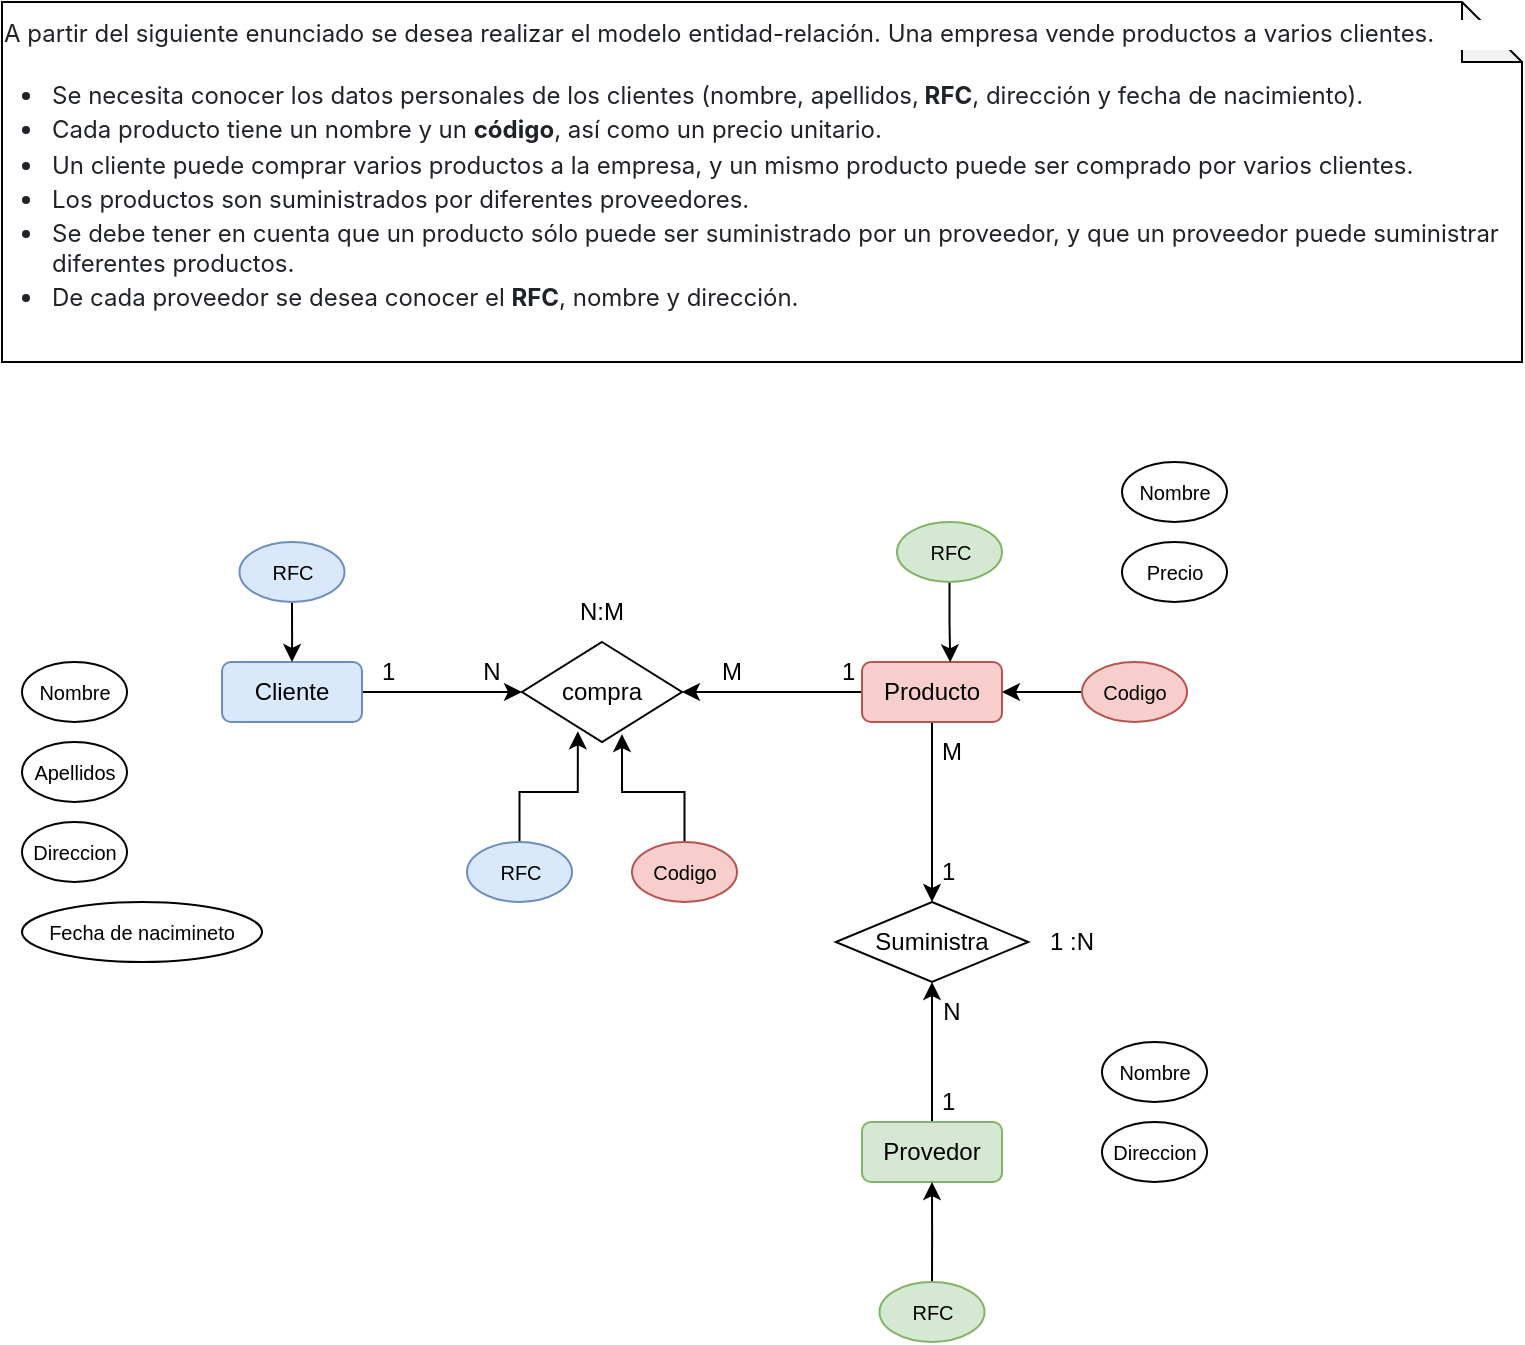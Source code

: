 <mxfile version="21.6.9" type="github">
  <diagram name="Página-1" id="UXr0uqHxn9h52GKA3z9I">
    <mxGraphModel dx="989" dy="545" grid="1" gridSize="10" guides="1" tooltips="1" connect="1" arrows="1" fold="1" page="1" pageScale="1" pageWidth="827" pageHeight="1169" math="0" shadow="0">
      <root>
        <mxCell id="0" />
        <mxCell id="1" parent="0" />
        <mxCell id="EY8pLNaC4EtLznsLtRd5-47" style="edgeStyle=orthogonalEdgeStyle;rounded=0;orthogonalLoop=1;jettySize=auto;html=1;entryX=0;entryY=0.5;entryDx=0;entryDy=0;" edge="1" parent="1" source="EY8pLNaC4EtLznsLtRd5-40" target="EY8pLNaC4EtLznsLtRd5-45">
          <mxGeometry relative="1" as="geometry" />
        </mxCell>
        <mxCell id="EY8pLNaC4EtLznsLtRd5-40" value="Cliente" style="rounded=1;whiteSpace=wrap;html=1;fillColor=#dae8fc;strokeColor=#6c8ebf;" vertex="1" parent="1">
          <mxGeometry x="140" y="350" width="70" height="30" as="geometry" />
        </mxCell>
        <mxCell id="EY8pLNaC4EtLznsLtRd5-41" value="&lt;p style=&quot;box-sizing: border-box; margin-top: 0px; margin-bottom: 16px; color: rgb(31, 35, 40); font-family: -apple-system, BlinkMacSystemFont, &amp;quot;Segoe UI&amp;quot;, &amp;quot;Noto Sans&amp;quot;, Helvetica, Arial, sans-serif, &amp;quot;Apple Color Emoji&amp;quot;, &amp;quot;Segoe UI Emoji&amp;quot;; text-align: start; background-color: rgb(255, 255, 255);&quot; dir=&quot;auto&quot;&gt;&lt;font style=&quot;font-size: 12px;&quot;&gt;A partir del siguiente enunciado se desea realizar el modelo entidad-relación. Una empresa vende productos a varios clientes.&lt;/font&gt;&lt;/p&gt;&lt;ul style=&quot;box-sizing: border-box; padding-left: 2em; margin-top: 0px; margin-bottom: 16px; color: rgb(31, 35, 40); font-family: -apple-system, BlinkMacSystemFont, &amp;quot;Segoe UI&amp;quot;, &amp;quot;Noto Sans&amp;quot;, Helvetica, Arial, sans-serif, &amp;quot;Apple Color Emoji&amp;quot;, &amp;quot;Segoe UI Emoji&amp;quot;; text-align: start; background-color: rgb(255, 255, 255);&quot; dir=&quot;auto&quot;&gt;&lt;li style=&quot;box-sizing: border-box;&quot;&gt;&lt;font style=&quot;font-size: 12px;&quot;&gt;Se necesita conocer los datos personales de los clientes (nombre, apellidos,&lt;b&gt; RFC&lt;/b&gt;, dirección y fecha de nacimiento).&lt;/font&gt;&lt;/li&gt;&lt;li style=&quot;box-sizing: border-box; margin-top: 0.25em;&quot;&gt;&lt;font style=&quot;font-size: 12px;&quot;&gt;Cada producto tiene un nombre y un &lt;b&gt;código&lt;/b&gt;, así como un precio unitario.&lt;/font&gt;&lt;/li&gt;&lt;li style=&quot;box-sizing: border-box; margin-top: 0.25em;&quot;&gt;&lt;font style=&quot;font-size: 12px;&quot;&gt;Un cliente puede comprar varios productos a la empresa, y un mismo producto puede ser comprado por varios clientes.&lt;/font&gt;&lt;/li&gt;&lt;li style=&quot;box-sizing: border-box; margin-top: 0.25em;&quot;&gt;&lt;font style=&quot;font-size: 12px;&quot;&gt;Los productos son suministrados por diferentes proveedores.&lt;/font&gt;&lt;/li&gt;&lt;li style=&quot;box-sizing: border-box; margin-top: 0.25em;&quot;&gt;&lt;font style=&quot;font-size: 12px;&quot;&gt;Se debe tener en cuenta que un producto sólo puede ser suministrado por un proveedor, y que un proveedor puede suministrar diferentes productos.&lt;/font&gt;&lt;/li&gt;&lt;li style=&quot;box-sizing: border-box; margin-top: 0.25em;&quot;&gt;&lt;font style=&quot;font-size: 12px;&quot;&gt;De cada proveedor se desea conocer el &lt;b&gt;RFC&lt;/b&gt;, nombre y dirección.&lt;/font&gt;&lt;/li&gt;&lt;/ul&gt;" style="shape=note;whiteSpace=wrap;html=1;backgroundOutline=1;darkOpacity=0.05;" vertex="1" parent="1">
          <mxGeometry x="30" y="20" width="760" height="180" as="geometry" />
        </mxCell>
        <mxCell id="EY8pLNaC4EtLznsLtRd5-46" style="edgeStyle=orthogonalEdgeStyle;rounded=0;orthogonalLoop=1;jettySize=auto;html=1;entryX=1;entryY=0.5;entryDx=0;entryDy=0;" edge="1" parent="1" source="EY8pLNaC4EtLznsLtRd5-43" target="EY8pLNaC4EtLznsLtRd5-45">
          <mxGeometry relative="1" as="geometry" />
        </mxCell>
        <mxCell id="EY8pLNaC4EtLznsLtRd5-51" style="edgeStyle=orthogonalEdgeStyle;rounded=0;orthogonalLoop=1;jettySize=auto;html=1;entryX=0.5;entryY=0;entryDx=0;entryDy=0;" edge="1" parent="1" source="EY8pLNaC4EtLznsLtRd5-43" target="EY8pLNaC4EtLznsLtRd5-48">
          <mxGeometry relative="1" as="geometry" />
        </mxCell>
        <mxCell id="EY8pLNaC4EtLznsLtRd5-43" value="Producto" style="rounded=1;whiteSpace=wrap;html=1;fillColor=#f8cecc;strokeColor=#b85450;" vertex="1" parent="1">
          <mxGeometry x="460" y="350" width="70" height="30" as="geometry" />
        </mxCell>
        <mxCell id="EY8pLNaC4EtLznsLtRd5-49" style="edgeStyle=orthogonalEdgeStyle;rounded=0;orthogonalLoop=1;jettySize=auto;html=1;entryX=0.5;entryY=1;entryDx=0;entryDy=0;" edge="1" parent="1" source="EY8pLNaC4EtLznsLtRd5-44" target="EY8pLNaC4EtLznsLtRd5-48">
          <mxGeometry relative="1" as="geometry" />
        </mxCell>
        <mxCell id="EY8pLNaC4EtLznsLtRd5-44" value="Provedor" style="rounded=1;whiteSpace=wrap;html=1;fillColor=#d5e8d4;strokeColor=#82b366;" vertex="1" parent="1">
          <mxGeometry x="460" y="580" width="70" height="30" as="geometry" />
        </mxCell>
        <mxCell id="EY8pLNaC4EtLznsLtRd5-45" value="compra" style="rhombus;whiteSpace=wrap;html=1;" vertex="1" parent="1">
          <mxGeometry x="290" y="340" width="80" height="50" as="geometry" />
        </mxCell>
        <mxCell id="EY8pLNaC4EtLznsLtRd5-48" value="Suministra" style="rhombus;whiteSpace=wrap;html=1;" vertex="1" parent="1">
          <mxGeometry x="446.88" y="470" width="96.25" height="40" as="geometry" />
        </mxCell>
        <mxCell id="EY8pLNaC4EtLznsLtRd5-52" value="1&amp;nbsp;" style="text;strokeColor=none;align=center;fillColor=none;html=1;verticalAlign=middle;whiteSpace=wrap;rounded=0;" vertex="1" parent="1">
          <mxGeometry x="210" y="340" width="30" height="30" as="geometry" />
        </mxCell>
        <mxCell id="EY8pLNaC4EtLznsLtRd5-53" value="N" style="text;strokeColor=none;align=center;fillColor=none;html=1;verticalAlign=middle;whiteSpace=wrap;rounded=0;" vertex="1" parent="1">
          <mxGeometry x="260" y="340" width="30" height="30" as="geometry" />
        </mxCell>
        <mxCell id="EY8pLNaC4EtLznsLtRd5-54" value="1&amp;nbsp;" style="text;strokeColor=none;align=center;fillColor=none;html=1;verticalAlign=middle;whiteSpace=wrap;rounded=0;" vertex="1" parent="1">
          <mxGeometry x="440" y="340" width="30" height="30" as="geometry" />
        </mxCell>
        <mxCell id="EY8pLNaC4EtLznsLtRd5-55" value="M" style="text;strokeColor=none;align=center;fillColor=none;html=1;verticalAlign=middle;whiteSpace=wrap;rounded=0;" vertex="1" parent="1">
          <mxGeometry x="380" y="340" width="30" height="30" as="geometry" />
        </mxCell>
        <mxCell id="EY8pLNaC4EtLznsLtRd5-56" value="N:M" style="text;strokeColor=none;align=center;fillColor=none;html=1;verticalAlign=middle;whiteSpace=wrap;rounded=0;" vertex="1" parent="1">
          <mxGeometry x="315" y="310" width="30" height="30" as="geometry" />
        </mxCell>
        <mxCell id="EY8pLNaC4EtLznsLtRd5-57" value="1&amp;nbsp;" style="text;strokeColor=none;align=center;fillColor=none;html=1;verticalAlign=middle;whiteSpace=wrap;rounded=0;" vertex="1" parent="1">
          <mxGeometry x="490" y="555" width="30" height="30" as="geometry" />
        </mxCell>
        <mxCell id="EY8pLNaC4EtLznsLtRd5-58" value="N" style="text;strokeColor=none;align=center;fillColor=none;html=1;verticalAlign=middle;whiteSpace=wrap;rounded=0;" vertex="1" parent="1">
          <mxGeometry x="490" y="510" width="30" height="30" as="geometry" />
        </mxCell>
        <mxCell id="EY8pLNaC4EtLznsLtRd5-59" value="1&amp;nbsp;" style="text;strokeColor=none;align=center;fillColor=none;html=1;verticalAlign=middle;whiteSpace=wrap;rounded=0;" vertex="1" parent="1">
          <mxGeometry x="490" y="440" width="30" height="30" as="geometry" />
        </mxCell>
        <mxCell id="EY8pLNaC4EtLznsLtRd5-60" value="M" style="text;strokeColor=none;align=center;fillColor=none;html=1;verticalAlign=middle;whiteSpace=wrap;rounded=0;" vertex="1" parent="1">
          <mxGeometry x="490" y="380" width="30" height="30" as="geometry" />
        </mxCell>
        <mxCell id="EY8pLNaC4EtLznsLtRd5-61" value="1 :N" style="text;strokeColor=none;align=center;fillColor=none;html=1;verticalAlign=middle;whiteSpace=wrap;rounded=0;" vertex="1" parent="1">
          <mxGeometry x="550" y="475" width="30" height="30" as="geometry" />
        </mxCell>
        <mxCell id="EY8pLNaC4EtLznsLtRd5-66" style="edgeStyle=orthogonalEdgeStyle;rounded=0;orthogonalLoop=1;jettySize=auto;html=1;entryX=0.5;entryY=0;entryDx=0;entryDy=0;" edge="1" parent="1" source="EY8pLNaC4EtLznsLtRd5-63" target="EY8pLNaC4EtLznsLtRd5-40">
          <mxGeometry relative="1" as="geometry" />
        </mxCell>
        <mxCell id="EY8pLNaC4EtLznsLtRd5-63" value="&lt;font style=&quot;font-size: 10px;&quot;&gt;RFC&lt;/font&gt;" style="ellipse;whiteSpace=wrap;html=1;fillColor=#dae8fc;strokeColor=#6c8ebf;" vertex="1" parent="1">
          <mxGeometry x="148.75" y="290" width="52.5" height="30" as="geometry" />
        </mxCell>
        <mxCell id="EY8pLNaC4EtLznsLtRd5-71" style="edgeStyle=orthogonalEdgeStyle;rounded=0;orthogonalLoop=1;jettySize=auto;html=1;entryX=1;entryY=0.5;entryDx=0;entryDy=0;" edge="1" parent="1" source="EY8pLNaC4EtLznsLtRd5-67" target="EY8pLNaC4EtLznsLtRd5-43">
          <mxGeometry relative="1" as="geometry" />
        </mxCell>
        <mxCell id="EY8pLNaC4EtLznsLtRd5-67" value="&lt;span style=&quot;font-size: 10px;&quot;&gt;Codigo&lt;/span&gt;" style="ellipse;whiteSpace=wrap;html=1;fillColor=#f8cecc;strokeColor=#b85450;" vertex="1" parent="1">
          <mxGeometry x="570" y="350" width="52.5" height="30" as="geometry" />
        </mxCell>
        <mxCell id="EY8pLNaC4EtLznsLtRd5-74" style="edgeStyle=orthogonalEdgeStyle;rounded=0;orthogonalLoop=1;jettySize=auto;html=1;entryX=0.5;entryY=1;entryDx=0;entryDy=0;" edge="1" parent="1" source="EY8pLNaC4EtLznsLtRd5-69" target="EY8pLNaC4EtLznsLtRd5-44">
          <mxGeometry relative="1" as="geometry" />
        </mxCell>
        <mxCell id="EY8pLNaC4EtLznsLtRd5-69" value="&lt;span style=&quot;font-size: 10px;&quot;&gt;RFC&lt;/span&gt;" style="ellipse;whiteSpace=wrap;html=1;fillColor=#d5e8d4;strokeColor=#82b366;" vertex="1" parent="1">
          <mxGeometry x="468.76" y="660" width="52.5" height="30" as="geometry" />
        </mxCell>
        <mxCell id="EY8pLNaC4EtLznsLtRd5-80" style="edgeStyle=orthogonalEdgeStyle;rounded=0;orthogonalLoop=1;jettySize=auto;html=1;entryX=0.349;entryY=0.893;entryDx=0;entryDy=0;entryPerimeter=0;" edge="1" parent="1" source="EY8pLNaC4EtLznsLtRd5-76" target="EY8pLNaC4EtLznsLtRd5-45">
          <mxGeometry relative="1" as="geometry" />
        </mxCell>
        <mxCell id="EY8pLNaC4EtLznsLtRd5-76" value="&lt;font style=&quot;font-size: 10px;&quot;&gt;RFC&lt;/font&gt;" style="ellipse;whiteSpace=wrap;html=1;fillColor=#dae8fc;strokeColor=#6c8ebf;" vertex="1" parent="1">
          <mxGeometry x="262.5" y="440" width="52.5" height="30" as="geometry" />
        </mxCell>
        <mxCell id="EY8pLNaC4EtLznsLtRd5-82" style="edgeStyle=orthogonalEdgeStyle;rounded=0;orthogonalLoop=1;jettySize=auto;html=1;entryX=0.625;entryY=0.921;entryDx=0;entryDy=0;entryPerimeter=0;" edge="1" parent="1" source="EY8pLNaC4EtLznsLtRd5-77" target="EY8pLNaC4EtLznsLtRd5-45">
          <mxGeometry relative="1" as="geometry" />
        </mxCell>
        <mxCell id="EY8pLNaC4EtLznsLtRd5-77" value="&lt;span style=&quot;font-size: 10px;&quot;&gt;Codigo&lt;/span&gt;" style="ellipse;whiteSpace=wrap;html=1;fillColor=#f8cecc;strokeColor=#b85450;" vertex="1" parent="1">
          <mxGeometry x="345" y="440" width="52.5" height="30" as="geometry" />
        </mxCell>
        <mxCell id="EY8pLNaC4EtLznsLtRd5-86" style="edgeStyle=orthogonalEdgeStyle;rounded=0;orthogonalLoop=1;jettySize=auto;html=1;entryX=0.63;entryY=0.006;entryDx=0;entryDy=0;entryPerimeter=0;" edge="1" parent="1" source="EY8pLNaC4EtLznsLtRd5-83" target="EY8pLNaC4EtLznsLtRd5-43">
          <mxGeometry relative="1" as="geometry" />
        </mxCell>
        <mxCell id="EY8pLNaC4EtLznsLtRd5-83" value="&lt;span style=&quot;font-size: 10px;&quot;&gt;RFC&lt;/span&gt;" style="ellipse;whiteSpace=wrap;html=1;fillColor=#d5e8d4;strokeColor=#82b366;" vertex="1" parent="1">
          <mxGeometry x="477.5" y="280" width="52.5" height="30" as="geometry" />
        </mxCell>
        <mxCell id="EY8pLNaC4EtLznsLtRd5-87" value="&lt;span style=&quot;font-size: 10px;&quot;&gt;Nombre&lt;/span&gt;" style="ellipse;whiteSpace=wrap;html=1;" vertex="1" parent="1">
          <mxGeometry x="40" y="350" width="52.5" height="30" as="geometry" />
        </mxCell>
        <mxCell id="EY8pLNaC4EtLznsLtRd5-88" value="&lt;span style=&quot;font-size: 10px;&quot;&gt;Apellidos&lt;/span&gt;" style="ellipse;whiteSpace=wrap;html=1;" vertex="1" parent="1">
          <mxGeometry x="40" y="390" width="52.5" height="30" as="geometry" />
        </mxCell>
        <mxCell id="EY8pLNaC4EtLznsLtRd5-89" value="&lt;span style=&quot;font-size: 10px;&quot;&gt;Direccion&lt;/span&gt;" style="ellipse;whiteSpace=wrap;html=1;" vertex="1" parent="1">
          <mxGeometry x="40" y="430" width="52.5" height="30" as="geometry" />
        </mxCell>
        <mxCell id="EY8pLNaC4EtLznsLtRd5-90" value="&lt;font style=&quot;font-size: 10px;&quot;&gt;Fecha de nacimineto&lt;/font&gt;" style="ellipse;whiteSpace=wrap;html=1;" vertex="1" parent="1">
          <mxGeometry x="40" y="470" width="120" height="30" as="geometry" />
        </mxCell>
        <mxCell id="EY8pLNaC4EtLznsLtRd5-91" value="&lt;span style=&quot;font-size: 10px;&quot;&gt;Nombre&lt;/span&gt;" style="ellipse;whiteSpace=wrap;html=1;" vertex="1" parent="1">
          <mxGeometry x="590" y="250" width="52.5" height="30" as="geometry" />
        </mxCell>
        <mxCell id="EY8pLNaC4EtLznsLtRd5-92" value="&lt;span style=&quot;font-size: 10px;&quot;&gt;Precio&lt;/span&gt;" style="ellipse;whiteSpace=wrap;html=1;" vertex="1" parent="1">
          <mxGeometry x="590" y="290" width="52.5" height="30" as="geometry" />
        </mxCell>
        <mxCell id="EY8pLNaC4EtLznsLtRd5-93" value="&lt;span style=&quot;font-size: 10px;&quot;&gt;Nombre&lt;/span&gt;" style="ellipse;whiteSpace=wrap;html=1;" vertex="1" parent="1">
          <mxGeometry x="580" y="540" width="52.5" height="30" as="geometry" />
        </mxCell>
        <mxCell id="EY8pLNaC4EtLznsLtRd5-94" value="&lt;span style=&quot;font-size: 10px;&quot;&gt;Direccion&lt;/span&gt;" style="ellipse;whiteSpace=wrap;html=1;" vertex="1" parent="1">
          <mxGeometry x="580" y="580" width="52.5" height="30" as="geometry" />
        </mxCell>
      </root>
    </mxGraphModel>
  </diagram>
</mxfile>
